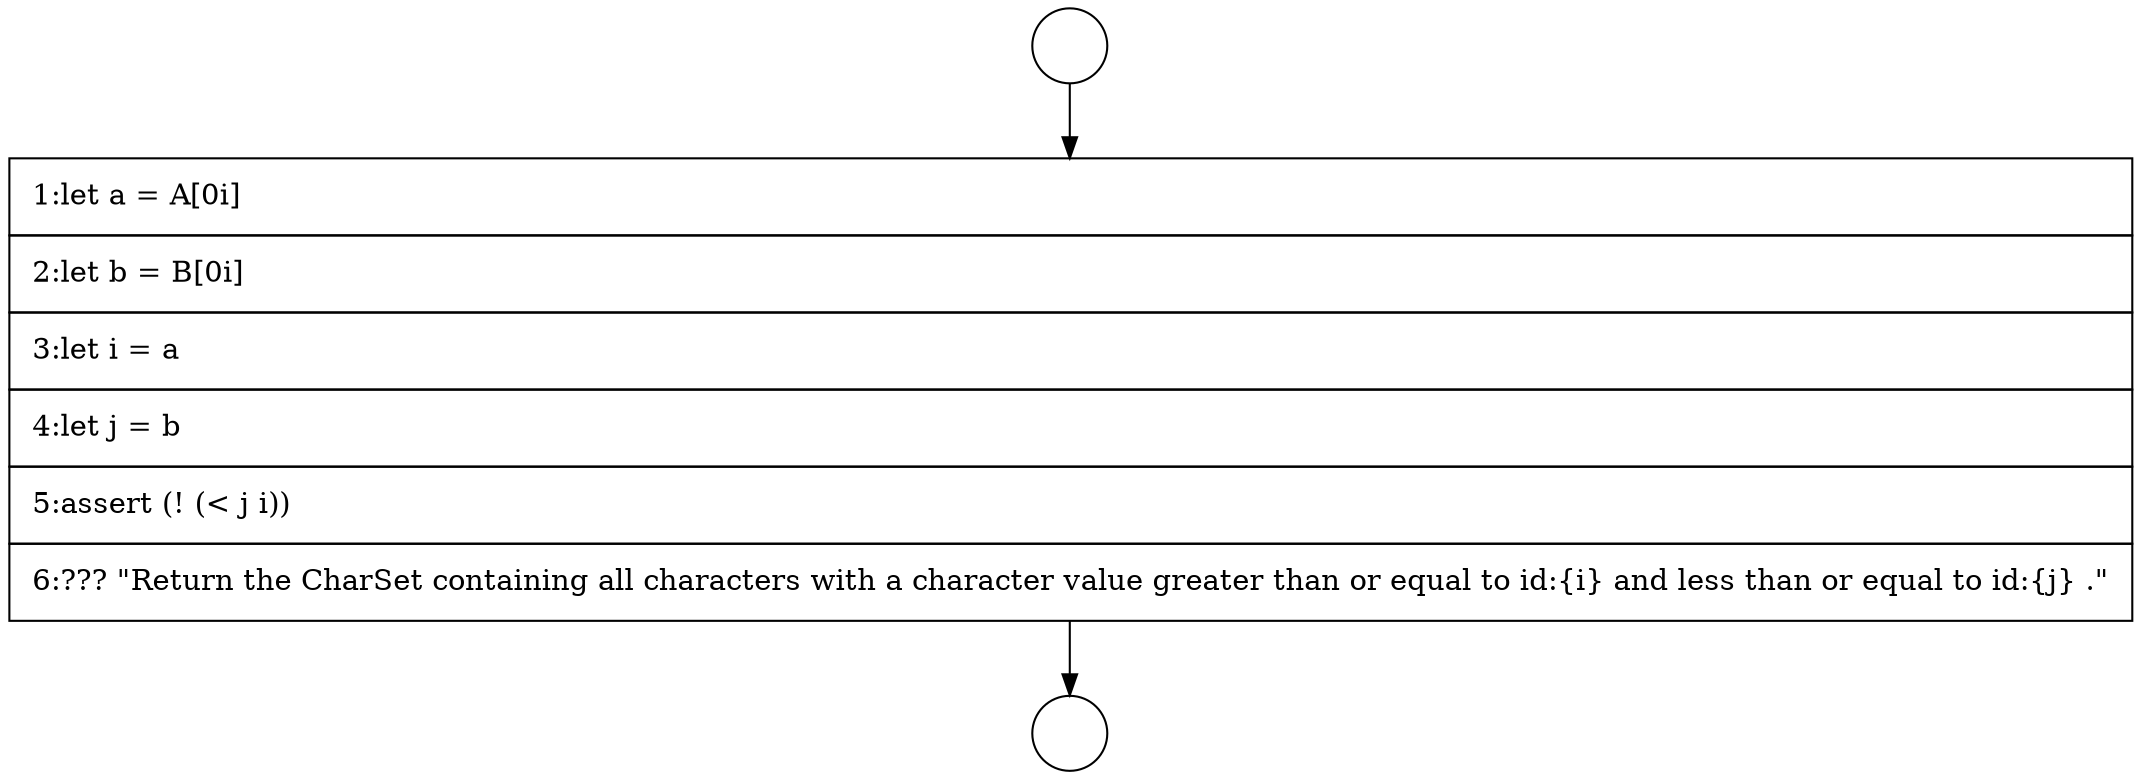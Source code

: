 digraph {
  node14928 [shape=circle label=" " color="black" fillcolor="white" style=filled]
  node14930 [shape=none, margin=0, label=<<font color="black">
    <table border="0" cellborder="1" cellspacing="0" cellpadding="10">
      <tr><td align="left">1:let a = A[0i]</td></tr>
      <tr><td align="left">2:let b = B[0i]</td></tr>
      <tr><td align="left">3:let i = a</td></tr>
      <tr><td align="left">4:let j = b</td></tr>
      <tr><td align="left">5:assert (! (&lt; j i))</td></tr>
      <tr><td align="left">6:??? &quot;Return the CharSet containing all characters with a character value greater than or equal to id:{i} and less than or equal to id:{j} .&quot;</td></tr>
    </table>
  </font>> color="black" fillcolor="white" style=filled]
  node14929 [shape=circle label=" " color="black" fillcolor="white" style=filled]
  node14928 -> node14930 [ color="black"]
  node14930 -> node14929 [ color="black"]
}
